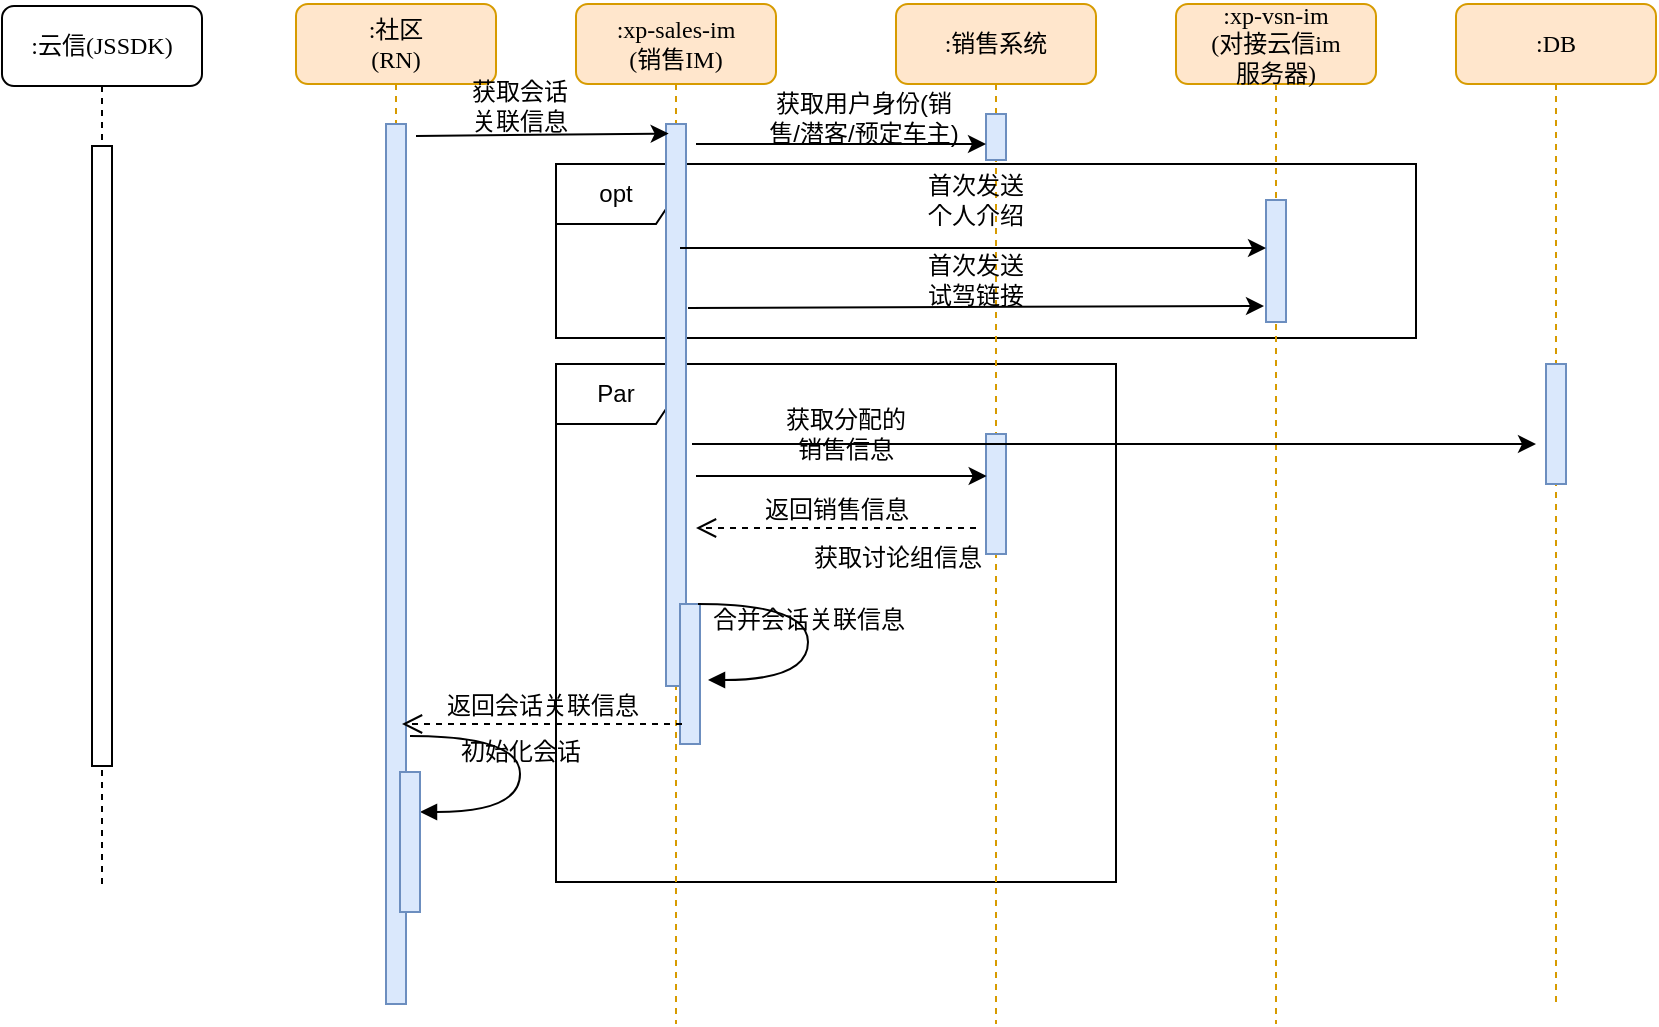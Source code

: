 <mxfile version="12.4.3" type="github" pages="1">
  <diagram name="Page-1" id="13e1069c-82ec-6db2-03f1-153e76fe0fe0">
    <mxGraphModel dx="1873" dy="427" grid="1" gridSize="10" guides="1" tooltips="1" connect="1" arrows="1" fold="1" page="1" pageScale="1" pageWidth="1100" pageHeight="850" background="#ffffff" math="0" shadow="0">
      <root>
        <mxCell id="0"/>
        <mxCell id="1" parent="0"/>
        <mxCell id="SCf--bu4-dqeZi4qSqdn-31" value="opt" style="shape=umlFrame;whiteSpace=wrap;html=1;" vertex="1" parent="1">
          <mxGeometry x="230" y="160" width="430" height="87" as="geometry"/>
        </mxCell>
        <mxCell id="SCf--bu4-dqeZi4qSqdn-1" value="Par" style="shape=umlFrame;whiteSpace=wrap;html=1;" vertex="1" parent="1">
          <mxGeometry x="230" y="260" width="280" height="259" as="geometry"/>
        </mxCell>
        <mxCell id="7baba1c4bc27f4b0-2" value=":xp-sales-im&lt;br&gt;(销售IM)" style="shape=umlLifeline;perimeter=lifelinePerimeter;whiteSpace=wrap;html=1;container=1;collapsible=0;recursiveResize=0;outlineConnect=0;rounded=1;shadow=0;comic=0;labelBackgroundColor=none;strokeWidth=1;fontFamily=Verdana;fontSize=12;align=center;fillColor=#ffe6cc;strokeColor=#d79b00;" parent="1" vertex="1">
          <mxGeometry x="240" y="80" width="100" height="510" as="geometry"/>
        </mxCell>
        <mxCell id="SCf--bu4-dqeZi4qSqdn-6" value="" style="html=1;points=[];perimeter=orthogonalPerimeter;rounded=0;shadow=0;comic=0;labelBackgroundColor=none;strokeWidth=1;fontFamily=Verdana;fontSize=12;align=center;fillColor=#dae8fc;strokeColor=#6c8ebf;" vertex="1" parent="7baba1c4bc27f4b0-2">
          <mxGeometry x="45" y="60" width="10" height="281" as="geometry"/>
        </mxCell>
        <mxCell id="7baba1c4bc27f4b0-3" value=":销售系统" style="shape=umlLifeline;perimeter=lifelinePerimeter;whiteSpace=wrap;html=1;container=1;collapsible=0;recursiveResize=0;outlineConnect=0;rounded=1;shadow=0;comic=0;labelBackgroundColor=none;strokeWidth=1;fontFamily=Verdana;fontSize=12;align=center;fillColor=#ffe6cc;strokeColor=#d79b00;" parent="1" vertex="1">
          <mxGeometry x="400" y="80" width="100" height="510" as="geometry"/>
        </mxCell>
        <mxCell id="7baba1c4bc27f4b0-13" value="" style="html=1;points=[];perimeter=orthogonalPerimeter;rounded=0;shadow=0;comic=0;labelBackgroundColor=none;strokeWidth=1;fontFamily=Verdana;fontSize=12;align=center;fillColor=#dae8fc;strokeColor=#6c8ebf;" parent="7baba1c4bc27f4b0-3" vertex="1">
          <mxGeometry x="45" y="215" width="10" height="60" as="geometry"/>
        </mxCell>
        <mxCell id="SCf--bu4-dqeZi4qSqdn-33" value="" style="html=1;points=[];perimeter=orthogonalPerimeter;rounded=0;shadow=0;comic=0;labelBackgroundColor=none;strokeWidth=1;fontFamily=Verdana;fontSize=12;align=center;fillColor=#dae8fc;strokeColor=#6c8ebf;" vertex="1" parent="7baba1c4bc27f4b0-3">
          <mxGeometry x="45" y="55" width="10" height="23" as="geometry"/>
        </mxCell>
        <mxCell id="7baba1c4bc27f4b0-4" value=":xp-vsn-im&lt;br&gt;(对接云信im&lt;br&gt;服务器)" style="shape=umlLifeline;perimeter=lifelinePerimeter;whiteSpace=wrap;html=1;container=1;collapsible=0;recursiveResize=0;outlineConnect=0;rounded=1;shadow=0;comic=0;labelBackgroundColor=none;strokeWidth=1;fontFamily=Verdana;fontSize=12;align=center;fillColor=#ffe6cc;strokeColor=#d79b00;" parent="1" vertex="1">
          <mxGeometry x="540" y="80" width="100" height="510" as="geometry"/>
        </mxCell>
        <mxCell id="7baba1c4bc27f4b0-16" value="" style="html=1;points=[];perimeter=orthogonalPerimeter;rounded=0;shadow=0;comic=0;labelBackgroundColor=none;strokeWidth=1;fontFamily=Verdana;fontSize=12;align=center;fillColor=#dae8fc;strokeColor=#6c8ebf;" parent="7baba1c4bc27f4b0-4" vertex="1">
          <mxGeometry x="45" y="98" width="10" height="61" as="geometry"/>
        </mxCell>
        <mxCell id="7baba1c4bc27f4b0-5" value=":DB" style="shape=umlLifeline;perimeter=lifelinePerimeter;whiteSpace=wrap;html=1;container=1;collapsible=0;recursiveResize=0;outlineConnect=0;rounded=1;shadow=0;comic=0;labelBackgroundColor=none;strokeWidth=1;fontFamily=Verdana;fontSize=12;align=center;fillColor=#ffe6cc;strokeColor=#d79b00;" parent="1" vertex="1">
          <mxGeometry x="680" y="80" width="100" height="500" as="geometry"/>
        </mxCell>
        <mxCell id="7baba1c4bc27f4b0-8" value=":社区&lt;br&gt;(RN)" style="shape=umlLifeline;perimeter=lifelinePerimeter;whiteSpace=wrap;html=1;container=1;collapsible=0;recursiveResize=0;outlineConnect=0;rounded=1;shadow=0;comic=0;labelBackgroundColor=none;strokeWidth=1;fontFamily=Verdana;fontSize=12;align=center;fillColor=#ffe6cc;strokeColor=#d79b00;" parent="1" vertex="1">
          <mxGeometry x="100" y="80" width="100" height="500" as="geometry"/>
        </mxCell>
        <mxCell id="7baba1c4bc27f4b0-9" value="" style="html=1;points=[];perimeter=orthogonalPerimeter;rounded=0;shadow=0;comic=0;labelBackgroundColor=none;strokeWidth=1;fontFamily=Verdana;fontSize=12;align=center;fillColor=#dae8fc;strokeColor=#6c8ebf;" parent="7baba1c4bc27f4b0-8" vertex="1">
          <mxGeometry x="45" y="60" width="10" height="440" as="geometry"/>
        </mxCell>
        <mxCell id="7baba1c4bc27f4b0-19" value="" style="html=1;points=[];perimeter=orthogonalPerimeter;rounded=0;shadow=0;comic=0;labelBackgroundColor=none;strokeWidth=1;fontFamily=Verdana;fontSize=12;align=center;fillColor=#dae8fc;strokeColor=#6c8ebf;" parent="1" vertex="1">
          <mxGeometry x="725" y="260" width="10" height="60" as="geometry"/>
        </mxCell>
        <mxCell id="_tAtlndqi4DHkHifaJOw-4" value="返回销售信息" style="html=1;verticalAlign=bottom;endArrow=open;dashed=1;endSize=8;labelBackgroundColor=none;fontFamily=Verdana;fontSize=12;edgeStyle=elbowEdgeStyle;elbow=vertical;" parent="1" edge="1">
          <mxGeometry relative="1" as="geometry">
            <mxPoint x="300" y="342" as="targetPoint"/>
            <Array as="points">
              <mxPoint x="378" y="342"/>
              <mxPoint x="408" y="342"/>
            </Array>
            <mxPoint x="440" y="342" as="sourcePoint"/>
          </mxGeometry>
        </mxCell>
        <mxCell id="ZvRYTC18ovLtI7Ebb16t-18" value="初始化会话" style="html=1;verticalAlign=bottom;endArrow=block;labelBackgroundColor=none;fontFamily=Verdana;fontSize=12;elbow=vertical;edgeStyle=orthogonalEdgeStyle;curved=1;entryX=1;entryY=0.286;entryPerimeter=0;exitX=1.038;exitY=0.345;exitPerimeter=0;" parent="1" edge="1">
          <mxGeometry relative="1" as="geometry">
            <mxPoint x="157" y="446" as="sourcePoint"/>
            <mxPoint x="162" y="484" as="targetPoint"/>
            <Array as="points">
              <mxPoint x="212" y="446"/>
              <mxPoint x="212" y="484"/>
            </Array>
          </mxGeometry>
        </mxCell>
        <mxCell id="ZvRYTC18ovLtI7Ebb16t-20" value="" style="html=1;points=[];perimeter=orthogonalPerimeter;rounded=0;shadow=0;comic=0;labelBackgroundColor=none;strokeWidth=1;fontFamily=Verdana;fontSize=12;align=center;fillColor=#dae8fc;strokeColor=#6c8ebf;" parent="1" vertex="1">
          <mxGeometry x="152" y="464" width="10" height="70" as="geometry"/>
        </mxCell>
        <mxCell id="ZvRYTC18ovLtI7Ebb16t-30" value=":云信(JSSDK)" style="shape=umlLifeline;perimeter=lifelinePerimeter;whiteSpace=wrap;html=1;container=1;collapsible=0;recursiveResize=0;outlineConnect=0;rounded=1;shadow=0;comic=0;labelBackgroundColor=none;strokeWidth=1;fontFamily=Verdana;fontSize=12;align=center;" parent="1" vertex="1">
          <mxGeometry x="-47" y="81" width="100" height="440" as="geometry"/>
        </mxCell>
        <mxCell id="ZvRYTC18ovLtI7Ebb16t-31" value="" style="html=1;points=[];perimeter=orthogonalPerimeter;rounded=0;shadow=0;comic=0;labelBackgroundColor=none;strokeWidth=1;fontFamily=Verdana;fontSize=12;align=center;" parent="ZvRYTC18ovLtI7Ebb16t-30" vertex="1">
          <mxGeometry x="45" y="70" width="10" height="310" as="geometry"/>
        </mxCell>
        <mxCell id="SCf--bu4-dqeZi4qSqdn-8" value="" style="endArrow=classic;html=1;entryX=0.133;entryY=0.45;entryDx=0;entryDy=0;entryPerimeter=0;" edge="1" parent="1">
          <mxGeometry width="50" height="50" relative="1" as="geometry">
            <mxPoint x="300" y="316" as="sourcePoint"/>
            <mxPoint x="445.33" y="316" as="targetPoint"/>
          </mxGeometry>
        </mxCell>
        <mxCell id="SCf--bu4-dqeZi4qSqdn-10" value="获取分配的销售信息" style="text;html=1;strokeColor=none;fillColor=none;align=center;verticalAlign=middle;whiteSpace=wrap;rounded=0;" vertex="1" parent="1">
          <mxGeometry x="340" y="285" width="70" height="20" as="geometry"/>
        </mxCell>
        <mxCell id="SCf--bu4-dqeZi4qSqdn-16" value="" style="html=1;points=[];perimeter=orthogonalPerimeter;rounded=0;shadow=0;comic=0;labelBackgroundColor=none;strokeWidth=1;fontFamily=Verdana;fontSize=12;align=center;fillColor=#dae8fc;strokeColor=#6c8ebf;" vertex="1" parent="1">
          <mxGeometry x="292" y="380" width="10" height="70" as="geometry"/>
        </mxCell>
        <mxCell id="SCf--bu4-dqeZi4qSqdn-17" value="合并会话关联信息" style="html=1;verticalAlign=bottom;endArrow=block;labelBackgroundColor=none;fontFamily=Verdana;fontSize=12;elbow=vertical;edgeStyle=orthogonalEdgeStyle;curved=1;entryX=1;entryY=0.286;entryPerimeter=0;exitX=1.038;exitY=0.345;exitPerimeter=0;" edge="1" parent="1">
          <mxGeometry relative="1" as="geometry">
            <mxPoint x="301" y="380" as="sourcePoint"/>
            <mxPoint x="306" y="418" as="targetPoint"/>
            <Array as="points">
              <mxPoint x="356" y="380"/>
              <mxPoint x="356" y="418"/>
            </Array>
          </mxGeometry>
        </mxCell>
        <mxCell id="SCf--bu4-dqeZi4qSqdn-20" value="" style="endArrow=classic;html=1;" edge="1" parent="1">
          <mxGeometry width="50" height="50" relative="1" as="geometry">
            <mxPoint x="298" y="300" as="sourcePoint"/>
            <mxPoint x="720" y="300" as="targetPoint"/>
          </mxGeometry>
        </mxCell>
        <mxCell id="SCf--bu4-dqeZi4qSqdn-21" value="获取讨论组信息" style="text;html=1;strokeColor=none;fillColor=none;align=center;verticalAlign=middle;whiteSpace=wrap;rounded=0;" vertex="1" parent="1">
          <mxGeometry x="356" y="347" width="90" height="20" as="geometry"/>
        </mxCell>
        <mxCell id="SCf--bu4-dqeZi4qSqdn-22" value="返回会话关联信息" style="html=1;verticalAlign=bottom;endArrow=open;dashed=1;endSize=8;labelBackgroundColor=none;fontFamily=Verdana;fontSize=12;edgeStyle=elbowEdgeStyle;elbow=vertical;" edge="1" parent="1">
          <mxGeometry relative="1" as="geometry">
            <mxPoint x="153" y="440" as="targetPoint"/>
            <Array as="points">
              <mxPoint x="231" y="440"/>
              <mxPoint x="261" y="440"/>
            </Array>
            <mxPoint x="293" y="440" as="sourcePoint"/>
          </mxGeometry>
        </mxCell>
        <mxCell id="SCf--bu4-dqeZi4qSqdn-23" value="获取会话&lt;br&gt;关联信息" style="text;html=1;strokeColor=none;fillColor=none;align=center;verticalAlign=middle;whiteSpace=wrap;rounded=0;" vertex="1" parent="1">
          <mxGeometry x="172" y="121" width="80" height="20" as="geometry"/>
        </mxCell>
        <mxCell id="SCf--bu4-dqeZi4qSqdn-24" value="" style="endArrow=classic;html=1;entryX=0.133;entryY=0.074;entryDx=0;entryDy=0;entryPerimeter=0;" edge="1" parent="1">
          <mxGeometry width="50" height="50" relative="1" as="geometry">
            <mxPoint x="160" y="146" as="sourcePoint"/>
            <mxPoint x="286.33" y="144.794" as="targetPoint"/>
          </mxGeometry>
        </mxCell>
        <mxCell id="SCf--bu4-dqeZi4qSqdn-25" value="" style="endArrow=classic;html=1;" edge="1" parent="1" target="7baba1c4bc27f4b0-16">
          <mxGeometry width="50" height="50" relative="1" as="geometry">
            <mxPoint x="292" y="202" as="sourcePoint"/>
            <mxPoint x="580" y="201" as="targetPoint"/>
          </mxGeometry>
        </mxCell>
        <mxCell id="SCf--bu4-dqeZi4qSqdn-26" value="首次发送&lt;br&gt;个人介绍" style="text;html=1;strokeColor=none;fillColor=none;align=center;verticalAlign=middle;whiteSpace=wrap;rounded=0;" vertex="1" parent="1">
          <mxGeometry x="400" y="168" width="80" height="20" as="geometry"/>
        </mxCell>
        <mxCell id="SCf--bu4-dqeZi4qSqdn-27" value="" style="endArrow=classic;html=1;" edge="1" parent="1">
          <mxGeometry width="50" height="50" relative="1" as="geometry">
            <mxPoint x="296" y="232" as="sourcePoint"/>
            <mxPoint x="584" y="231" as="targetPoint"/>
          </mxGeometry>
        </mxCell>
        <mxCell id="SCf--bu4-dqeZi4qSqdn-30" value="首次发送&lt;br&gt;试驾链接" style="text;html=1;strokeColor=none;fillColor=none;align=center;verticalAlign=middle;whiteSpace=wrap;rounded=0;" vertex="1" parent="1">
          <mxGeometry x="400" y="208" width="80" height="20" as="geometry"/>
        </mxCell>
        <mxCell id="SCf--bu4-dqeZi4qSqdn-32" value="" style="endArrow=classic;html=1;" edge="1" parent="1" target="SCf--bu4-dqeZi4qSqdn-33">
          <mxGeometry width="50" height="50" relative="1" as="geometry">
            <mxPoint x="300" y="150" as="sourcePoint"/>
            <mxPoint x="440" y="150" as="targetPoint"/>
          </mxGeometry>
        </mxCell>
        <mxCell id="SCf--bu4-dqeZi4qSqdn-34" value="获取用户身份(销售/潜客/预定车主)" style="text;html=1;strokeColor=none;fillColor=none;align=center;verticalAlign=middle;whiteSpace=wrap;rounded=0;" vertex="1" parent="1">
          <mxGeometry x="334" y="127" width="100" height="20" as="geometry"/>
        </mxCell>
      </root>
    </mxGraphModel>
  </diagram>
</mxfile>
